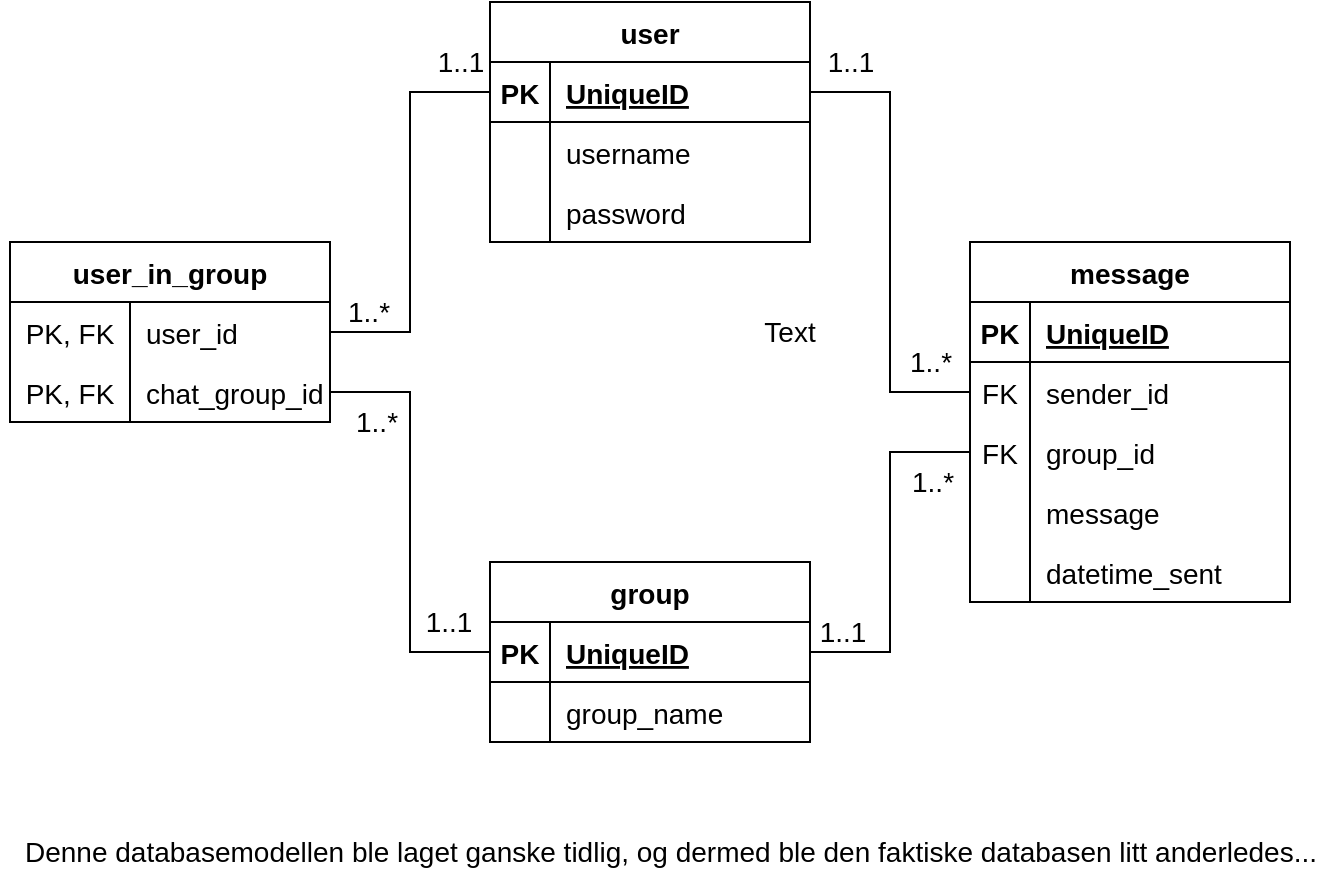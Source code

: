<mxfile version="20.3.0" type="device"><diagram id="-7TMKC27cqOu6A2lqeEe" name="Page-1"><mxGraphModel dx="1422" dy="875" grid="1" gridSize="10" guides="1" tooltips="1" connect="1" arrows="1" fold="1" page="1" pageScale="1" pageWidth="1100" pageHeight="850" math="0" shadow="0"><root><mxCell id="0"/><mxCell id="1" parent="0"/><mxCell id="YofD9hKOq1BK3t21zVCI-1" value="user" style="shape=table;startSize=30;container=1;collapsible=1;childLayout=tableLayout;fixedRows=1;rowLines=0;fontStyle=1;align=center;resizeLast=1;fontSize=14;" parent="1" vertex="1"><mxGeometry x="400" y="280" width="160" height="120" as="geometry"/></mxCell><mxCell id="YofD9hKOq1BK3t21zVCI-2" value="" style="shape=tableRow;horizontal=0;startSize=0;swimlaneHead=0;swimlaneBody=0;fillColor=none;collapsible=0;dropTarget=0;points=[[0,0.5],[1,0.5]];portConstraint=eastwest;top=0;left=0;right=0;bottom=1;fontSize=14;" parent="YofD9hKOq1BK3t21zVCI-1" vertex="1"><mxGeometry y="30" width="160" height="30" as="geometry"/></mxCell><mxCell id="YofD9hKOq1BK3t21zVCI-3" value="PK" style="shape=partialRectangle;connectable=0;fillColor=none;top=0;left=0;bottom=0;right=0;fontStyle=1;overflow=hidden;fontSize=14;" parent="YofD9hKOq1BK3t21zVCI-2" vertex="1"><mxGeometry width="30" height="30" as="geometry"><mxRectangle width="30" height="30" as="alternateBounds"/></mxGeometry></mxCell><mxCell id="YofD9hKOq1BK3t21zVCI-4" value="UniqueID" style="shape=partialRectangle;connectable=0;fillColor=none;top=0;left=0;bottom=0;right=0;align=left;spacingLeft=6;fontStyle=5;overflow=hidden;fontSize=14;" parent="YofD9hKOq1BK3t21zVCI-2" vertex="1"><mxGeometry x="30" width="130" height="30" as="geometry"><mxRectangle width="130" height="30" as="alternateBounds"/></mxGeometry></mxCell><mxCell id="YofD9hKOq1BK3t21zVCI-5" value="" style="shape=tableRow;horizontal=0;startSize=0;swimlaneHead=0;swimlaneBody=0;fillColor=none;collapsible=0;dropTarget=0;points=[[0,0.5],[1,0.5]];portConstraint=eastwest;top=0;left=0;right=0;bottom=0;fontSize=14;" parent="YofD9hKOq1BK3t21zVCI-1" vertex="1"><mxGeometry y="60" width="160" height="30" as="geometry"/></mxCell><mxCell id="YofD9hKOq1BK3t21zVCI-6" value="" style="shape=partialRectangle;connectable=0;fillColor=none;top=0;left=0;bottom=0;right=0;editable=1;overflow=hidden;fontSize=14;" parent="YofD9hKOq1BK3t21zVCI-5" vertex="1"><mxGeometry width="30" height="30" as="geometry"><mxRectangle width="30" height="30" as="alternateBounds"/></mxGeometry></mxCell><mxCell id="YofD9hKOq1BK3t21zVCI-7" value="username" style="shape=partialRectangle;connectable=0;fillColor=none;top=0;left=0;bottom=0;right=0;align=left;spacingLeft=6;overflow=hidden;fontSize=14;" parent="YofD9hKOq1BK3t21zVCI-5" vertex="1"><mxGeometry x="30" width="130" height="30" as="geometry"><mxRectangle width="130" height="30" as="alternateBounds"/></mxGeometry></mxCell><mxCell id="YofD9hKOq1BK3t21zVCI-74" value="" style="shape=tableRow;horizontal=0;startSize=0;swimlaneHead=0;swimlaneBody=0;fillColor=none;collapsible=0;dropTarget=0;points=[[0,0.5],[1,0.5]];portConstraint=eastwest;top=0;left=0;right=0;bottom=0;fontSize=14;" parent="YofD9hKOq1BK3t21zVCI-1" vertex="1"><mxGeometry y="90" width="160" height="30" as="geometry"/></mxCell><mxCell id="YofD9hKOq1BK3t21zVCI-75" value="" style="shape=partialRectangle;connectable=0;fillColor=none;top=0;left=0;bottom=0;right=0;editable=1;overflow=hidden;fontSize=14;" parent="YofD9hKOq1BK3t21zVCI-74" vertex="1"><mxGeometry width="30" height="30" as="geometry"><mxRectangle width="30" height="30" as="alternateBounds"/></mxGeometry></mxCell><mxCell id="YofD9hKOq1BK3t21zVCI-76" value="password" style="shape=partialRectangle;connectable=0;fillColor=none;top=0;left=0;bottom=0;right=0;align=left;spacingLeft=6;overflow=hidden;fontSize=14;" parent="YofD9hKOq1BK3t21zVCI-74" vertex="1"><mxGeometry x="30" width="130" height="30" as="geometry"><mxRectangle width="130" height="30" as="alternateBounds"/></mxGeometry></mxCell><mxCell id="YofD9hKOq1BK3t21zVCI-43" style="edgeStyle=elbowEdgeStyle;rounded=0;orthogonalLoop=1;jettySize=auto;html=1;entryX=0;entryY=0.5;entryDx=0;entryDy=0;endArrow=none;endFill=0;exitX=1;exitY=0.5;exitDx=0;exitDy=0;fontSize=14;" parent="1" source="YofD9hKOq1BK3t21zVCI-15" target="YofD9hKOq1BK3t21zVCI-35" edge="1"><mxGeometry relative="1" as="geometry"><Array as="points"><mxPoint x="600" y="590"/></Array></mxGeometry></mxCell><mxCell id="YofD9hKOq1BK3t21zVCI-72" value="1..*" style="edgeLabel;html=1;align=center;verticalAlign=middle;resizable=0;points=[];fontSize=14;" parent="YofD9hKOq1BK3t21zVCI-43" vertex="1" connectable="0"><mxGeometry x="0.704" relative="1" as="geometry"><mxPoint x="7" y="15" as="offset"/></mxGeometry></mxCell><mxCell id="YofD9hKOq1BK3t21zVCI-73" value="1..1" style="edgeLabel;html=1;align=center;verticalAlign=middle;resizable=0;points=[];fontSize=14;" parent="YofD9hKOq1BK3t21zVCI-43" vertex="1" connectable="0"><mxGeometry x="-0.82" y="1" relative="1" as="geometry"><mxPoint y="-9" as="offset"/></mxGeometry></mxCell><mxCell id="YofD9hKOq1BK3t21zVCI-14" value="group" style="shape=table;startSize=30;container=1;collapsible=1;childLayout=tableLayout;fixedRows=1;rowLines=0;fontStyle=1;align=center;resizeLast=1;fontSize=14;" parent="1" vertex="1"><mxGeometry x="400" y="560" width="160" height="90" as="geometry"/></mxCell><mxCell id="YofD9hKOq1BK3t21zVCI-15" value="" style="shape=tableRow;horizontal=0;startSize=0;swimlaneHead=0;swimlaneBody=0;fillColor=none;collapsible=0;dropTarget=0;points=[[0,0.5],[1,0.5]];portConstraint=eastwest;top=0;left=0;right=0;bottom=1;fontSize=14;" parent="YofD9hKOq1BK3t21zVCI-14" vertex="1"><mxGeometry y="30" width="160" height="30" as="geometry"/></mxCell><mxCell id="YofD9hKOq1BK3t21zVCI-16" value="PK" style="shape=partialRectangle;connectable=0;fillColor=none;top=0;left=0;bottom=0;right=0;fontStyle=1;overflow=hidden;fontSize=14;" parent="YofD9hKOq1BK3t21zVCI-15" vertex="1"><mxGeometry width="30" height="30" as="geometry"><mxRectangle width="30" height="30" as="alternateBounds"/></mxGeometry></mxCell><mxCell id="YofD9hKOq1BK3t21zVCI-17" value="UniqueID" style="shape=partialRectangle;connectable=0;fillColor=none;top=0;left=0;bottom=0;right=0;align=left;spacingLeft=6;fontStyle=5;overflow=hidden;fontSize=14;" parent="YofD9hKOq1BK3t21zVCI-15" vertex="1"><mxGeometry x="30" width="130" height="30" as="geometry"><mxRectangle width="130" height="30" as="alternateBounds"/></mxGeometry></mxCell><mxCell id="YofD9hKOq1BK3t21zVCI-77" value="" style="shape=tableRow;horizontal=0;startSize=0;swimlaneHead=0;swimlaneBody=0;fillColor=none;collapsible=0;dropTarget=0;points=[[0,0.5],[1,0.5]];portConstraint=eastwest;top=0;left=0;right=0;bottom=1;fontSize=14;" parent="YofD9hKOq1BK3t21zVCI-14" vertex="1"><mxGeometry y="60" width="160" height="30" as="geometry"/></mxCell><mxCell id="YofD9hKOq1BK3t21zVCI-78" value="" style="shape=partialRectangle;connectable=0;fillColor=none;top=0;left=0;bottom=0;right=0;fontStyle=1;overflow=hidden;fontSize=14;" parent="YofD9hKOq1BK3t21zVCI-77" vertex="1"><mxGeometry width="30" height="30" as="geometry"><mxRectangle width="30" height="30" as="alternateBounds"/></mxGeometry></mxCell><mxCell id="YofD9hKOq1BK3t21zVCI-79" value="group_name" style="shape=partialRectangle;connectable=0;fillColor=none;top=0;left=0;bottom=0;right=0;align=left;spacingLeft=6;fontStyle=0;overflow=hidden;fontSize=14;" parent="YofD9hKOq1BK3t21zVCI-77" vertex="1"><mxGeometry x="30" width="130" height="30" as="geometry"><mxRectangle width="130" height="30" as="alternateBounds"/></mxGeometry></mxCell><mxCell id="YofD9hKOq1BK3t21zVCI-21" value="message" style="shape=table;startSize=30;container=1;collapsible=1;childLayout=tableLayout;fixedRows=1;rowLines=0;fontStyle=1;align=center;resizeLast=1;fontSize=14;" parent="1" vertex="1"><mxGeometry x="640" y="400" width="160" height="180" as="geometry"/></mxCell><mxCell id="YofD9hKOq1BK3t21zVCI-22" value="" style="shape=tableRow;horizontal=0;startSize=0;swimlaneHead=0;swimlaneBody=0;fillColor=none;collapsible=0;dropTarget=0;points=[[0,0.5],[1,0.5]];portConstraint=eastwest;top=0;left=0;right=0;bottom=1;fontSize=14;" parent="YofD9hKOq1BK3t21zVCI-21" vertex="1"><mxGeometry y="30" width="160" height="30" as="geometry"/></mxCell><mxCell id="YofD9hKOq1BK3t21zVCI-23" value="PK" style="shape=partialRectangle;connectable=0;fillColor=none;top=0;left=0;bottom=0;right=0;fontStyle=1;overflow=hidden;fontSize=14;" parent="YofD9hKOq1BK3t21zVCI-22" vertex="1"><mxGeometry width="30" height="30" as="geometry"><mxRectangle width="30" height="30" as="alternateBounds"/></mxGeometry></mxCell><mxCell id="YofD9hKOq1BK3t21zVCI-24" value="UniqueID" style="shape=partialRectangle;connectable=0;fillColor=none;top=0;left=0;bottom=0;right=0;align=left;spacingLeft=6;fontStyle=5;overflow=hidden;fontSize=14;" parent="YofD9hKOq1BK3t21zVCI-22" vertex="1"><mxGeometry x="30" width="130" height="30" as="geometry"><mxRectangle width="130" height="30" as="alternateBounds"/></mxGeometry></mxCell><mxCell id="YofD9hKOq1BK3t21zVCI-25" value="" style="shape=tableRow;horizontal=0;startSize=0;swimlaneHead=0;swimlaneBody=0;fillColor=none;collapsible=0;dropTarget=0;points=[[0,0.5],[1,0.5]];portConstraint=eastwest;top=0;left=0;right=0;bottom=0;fontSize=14;" parent="YofD9hKOq1BK3t21zVCI-21" vertex="1"><mxGeometry y="60" width="160" height="30" as="geometry"/></mxCell><mxCell id="YofD9hKOq1BK3t21zVCI-26" value="FK" style="shape=partialRectangle;connectable=0;fillColor=none;top=0;left=0;bottom=0;right=0;editable=1;overflow=hidden;fontSize=14;" parent="YofD9hKOq1BK3t21zVCI-25" vertex="1"><mxGeometry width="30" height="30" as="geometry"><mxRectangle width="30" height="30" as="alternateBounds"/></mxGeometry></mxCell><mxCell id="YofD9hKOq1BK3t21zVCI-27" value="sender_id" style="shape=partialRectangle;connectable=0;fillColor=none;top=0;left=0;bottom=0;right=0;align=left;spacingLeft=6;overflow=hidden;fontSize=14;" parent="YofD9hKOq1BK3t21zVCI-25" vertex="1"><mxGeometry x="30" width="130" height="30" as="geometry"><mxRectangle width="130" height="30" as="alternateBounds"/></mxGeometry></mxCell><mxCell id="YofD9hKOq1BK3t21zVCI-35" value="" style="shape=tableRow;horizontal=0;startSize=0;swimlaneHead=0;swimlaneBody=0;fillColor=none;collapsible=0;dropTarget=0;points=[[0,0.5],[1,0.5]];portConstraint=eastwest;top=0;left=0;right=0;bottom=0;fontSize=14;" parent="YofD9hKOq1BK3t21zVCI-21" vertex="1"><mxGeometry y="90" width="160" height="30" as="geometry"/></mxCell><mxCell id="YofD9hKOq1BK3t21zVCI-36" value="FK" style="shape=partialRectangle;connectable=0;fillColor=none;top=0;left=0;bottom=0;right=0;editable=1;overflow=hidden;fontSize=14;" parent="YofD9hKOq1BK3t21zVCI-35" vertex="1"><mxGeometry width="30" height="30" as="geometry"><mxRectangle width="30" height="30" as="alternateBounds"/></mxGeometry></mxCell><mxCell id="YofD9hKOq1BK3t21zVCI-37" value="group_id" style="shape=partialRectangle;connectable=0;fillColor=none;top=0;left=0;bottom=0;right=0;align=left;spacingLeft=6;overflow=hidden;fontSize=14;" parent="YofD9hKOq1BK3t21zVCI-35" vertex="1"><mxGeometry x="30" width="130" height="30" as="geometry"><mxRectangle width="130" height="30" as="alternateBounds"/></mxGeometry></mxCell><mxCell id="YofD9hKOq1BK3t21zVCI-38" value="" style="shape=tableRow;horizontal=0;startSize=0;swimlaneHead=0;swimlaneBody=0;fillColor=none;collapsible=0;dropTarget=0;points=[[0,0.5],[1,0.5]];portConstraint=eastwest;top=0;left=0;right=0;bottom=0;fontSize=14;" parent="YofD9hKOq1BK3t21zVCI-21" vertex="1"><mxGeometry y="120" width="160" height="30" as="geometry"/></mxCell><mxCell id="YofD9hKOq1BK3t21zVCI-39" value="" style="shape=partialRectangle;connectable=0;fillColor=none;top=0;left=0;bottom=0;right=0;editable=1;overflow=hidden;fontSize=14;" parent="YofD9hKOq1BK3t21zVCI-38" vertex="1"><mxGeometry width="30" height="30" as="geometry"><mxRectangle width="30" height="30" as="alternateBounds"/></mxGeometry></mxCell><mxCell id="YofD9hKOq1BK3t21zVCI-40" value="message" style="shape=partialRectangle;connectable=0;fillColor=none;top=0;left=0;bottom=0;right=0;align=left;spacingLeft=6;overflow=hidden;fontSize=14;" parent="YofD9hKOq1BK3t21zVCI-38" vertex="1"><mxGeometry x="30" width="130" height="30" as="geometry"><mxRectangle width="130" height="30" as="alternateBounds"/></mxGeometry></mxCell><mxCell id="YofD9hKOq1BK3t21zVCI-62" value="" style="shape=tableRow;horizontal=0;startSize=0;swimlaneHead=0;swimlaneBody=0;fillColor=none;collapsible=0;dropTarget=0;points=[[0,0.5],[1,0.5]];portConstraint=eastwest;top=0;left=0;right=0;bottom=0;fontSize=14;" parent="YofD9hKOq1BK3t21zVCI-21" vertex="1"><mxGeometry y="150" width="160" height="30" as="geometry"/></mxCell><mxCell id="YofD9hKOq1BK3t21zVCI-63" value="" style="shape=partialRectangle;connectable=0;fillColor=none;top=0;left=0;bottom=0;right=0;editable=1;overflow=hidden;fontSize=14;" parent="YofD9hKOq1BK3t21zVCI-62" vertex="1"><mxGeometry width="30" height="30" as="geometry"><mxRectangle width="30" height="30" as="alternateBounds"/></mxGeometry></mxCell><mxCell id="YofD9hKOq1BK3t21zVCI-64" value="datetime_sent" style="shape=partialRectangle;connectable=0;fillColor=none;top=0;left=0;bottom=0;right=0;align=left;spacingLeft=6;overflow=hidden;fontSize=14;" parent="YofD9hKOq1BK3t21zVCI-62" vertex="1"><mxGeometry x="30" width="130" height="30" as="geometry"><mxRectangle width="130" height="30" as="alternateBounds"/></mxGeometry></mxCell><mxCell id="YofD9hKOq1BK3t21zVCI-44" value="user_in_group" style="shape=table;startSize=30;container=1;collapsible=1;childLayout=tableLayout;fixedRows=1;rowLines=0;fontStyle=1;align=center;resizeLast=1;fontSize=14;" parent="1" vertex="1"><mxGeometry x="160" y="400" width="160" height="90" as="geometry"/></mxCell><mxCell id="YofD9hKOq1BK3t21zVCI-48" value="" style="shape=tableRow;horizontal=0;startSize=0;swimlaneHead=0;swimlaneBody=0;fillColor=none;collapsible=0;dropTarget=0;points=[[0,0.5],[1,0.5]];portConstraint=eastwest;top=0;left=0;right=0;bottom=0;fontSize=14;" parent="YofD9hKOq1BK3t21zVCI-44" vertex="1"><mxGeometry y="30" width="160" height="30" as="geometry"/></mxCell><mxCell id="YofD9hKOq1BK3t21zVCI-49" value="PK, FK" style="shape=partialRectangle;connectable=0;fillColor=none;top=0;left=0;bottom=0;right=0;editable=1;overflow=hidden;fontSize=14;" parent="YofD9hKOq1BK3t21zVCI-48" vertex="1"><mxGeometry width="60" height="30" as="geometry"><mxRectangle width="60" height="30" as="alternateBounds"/></mxGeometry></mxCell><mxCell id="YofD9hKOq1BK3t21zVCI-50" value="user_id" style="shape=partialRectangle;connectable=0;fillColor=none;top=0;left=0;bottom=0;right=0;align=left;spacingLeft=6;overflow=hidden;fontSize=14;" parent="YofD9hKOq1BK3t21zVCI-48" vertex="1"><mxGeometry x="60" width="100" height="30" as="geometry"><mxRectangle width="100" height="30" as="alternateBounds"/></mxGeometry></mxCell><mxCell id="YofD9hKOq1BK3t21zVCI-51" value="" style="shape=tableRow;horizontal=0;startSize=0;swimlaneHead=0;swimlaneBody=0;fillColor=none;collapsible=0;dropTarget=0;points=[[0,0.5],[1,0.5]];portConstraint=eastwest;top=0;left=0;right=0;bottom=0;fontSize=14;" parent="YofD9hKOq1BK3t21zVCI-44" vertex="1"><mxGeometry y="60" width="160" height="30" as="geometry"/></mxCell><mxCell id="YofD9hKOq1BK3t21zVCI-52" value="PK, FK" style="shape=partialRectangle;connectable=0;fillColor=none;top=0;left=0;bottom=0;right=0;editable=1;overflow=hidden;fontSize=14;" parent="YofD9hKOq1BK3t21zVCI-51" vertex="1"><mxGeometry width="60" height="30" as="geometry"><mxRectangle width="60" height="30" as="alternateBounds"/></mxGeometry></mxCell><mxCell id="YofD9hKOq1BK3t21zVCI-53" value="chat_group_id" style="shape=partialRectangle;connectable=0;fillColor=none;top=0;left=0;bottom=0;right=0;align=left;spacingLeft=6;overflow=hidden;fontSize=14;" parent="YofD9hKOq1BK3t21zVCI-51" vertex="1"><mxGeometry x="60" width="100" height="30" as="geometry"><mxRectangle width="100" height="30" as="alternateBounds"/></mxGeometry></mxCell><mxCell id="YofD9hKOq1BK3t21zVCI-55" style="edgeStyle=elbowEdgeStyle;rounded=0;orthogonalLoop=1;jettySize=auto;html=1;exitX=0;exitY=0.5;exitDx=0;exitDy=0;entryX=1;entryY=0.5;entryDx=0;entryDy=0;endArrow=none;endFill=0;fontSize=14;" parent="1" source="YofD9hKOq1BK3t21zVCI-2" target="YofD9hKOq1BK3t21zVCI-48" edge="1"><mxGeometry relative="1" as="geometry"><Array as="points"><mxPoint x="360" y="390"/><mxPoint x="310" y="370"/><mxPoint x="280" y="375"/></Array></mxGeometry></mxCell><mxCell id="YofD9hKOq1BK3t21zVCI-67" value="1..*" style="edgeLabel;html=1;align=center;verticalAlign=middle;resizable=0;points=[];fontSize=14;" parent="YofD9hKOq1BK3t21zVCI-55" vertex="1" connectable="0"><mxGeometry x="0.878" y="-1" relative="1" as="geometry"><mxPoint x="7" y="-9" as="offset"/></mxGeometry></mxCell><mxCell id="YofD9hKOq1BK3t21zVCI-69" value="1..1" style="edgeLabel;html=1;align=center;verticalAlign=middle;resizable=0;points=[];fontSize=14;" parent="YofD9hKOq1BK3t21zVCI-55" vertex="1" connectable="0"><mxGeometry x="-0.846" relative="1" as="geometry"><mxPoint y="-15" as="offset"/></mxGeometry></mxCell><mxCell id="YofD9hKOq1BK3t21zVCI-57" style="edgeStyle=elbowEdgeStyle;rounded=0;orthogonalLoop=1;jettySize=auto;html=1;endArrow=none;endFill=0;exitX=0;exitY=0.5;exitDx=0;exitDy=0;entryX=1;entryY=0.5;entryDx=0;entryDy=0;fontSize=14;" parent="1" source="YofD9hKOq1BK3t21zVCI-15" target="YofD9hKOq1BK3t21zVCI-51" edge="1"><mxGeometry relative="1" as="geometry"><mxPoint x="250" y="505" as="targetPoint"/><mxPoint x="290" y="540" as="sourcePoint"/><Array as="points"><mxPoint x="360" y="550"/></Array></mxGeometry></mxCell><mxCell id="YofD9hKOq1BK3t21zVCI-66" value="1..*" style="edgeLabel;html=1;align=center;verticalAlign=middle;resizable=0;points=[];fontSize=14;" parent="YofD9hKOq1BK3t21zVCI-57" vertex="1" connectable="0"><mxGeometry x="0.786" y="1" relative="1" as="geometry"><mxPoint y="14" as="offset"/></mxGeometry></mxCell><mxCell id="YofD9hKOq1BK3t21zVCI-68" value="1..1" style="edgeLabel;html=1;align=center;verticalAlign=middle;resizable=0;points=[];fontSize=14;" parent="YofD9hKOq1BK3t21zVCI-57" vertex="1" connectable="0"><mxGeometry x="-0.776" y="-2" relative="1" as="geometry"><mxPoint x="2" y="-13" as="offset"/></mxGeometry></mxCell><mxCell id="YofD9hKOq1BK3t21zVCI-61" style="edgeStyle=elbowEdgeStyle;rounded=0;orthogonalLoop=1;jettySize=auto;html=1;exitX=1;exitY=0.5;exitDx=0;exitDy=0;entryX=0;entryY=0.5;entryDx=0;entryDy=0;endArrow=none;endFill=0;fontSize=14;" parent="1" source="YofD9hKOq1BK3t21zVCI-2" target="YofD9hKOq1BK3t21zVCI-25" edge="1"><mxGeometry relative="1" as="geometry"/></mxCell><mxCell id="YofD9hKOq1BK3t21zVCI-70" value="1..1" style="edgeLabel;html=1;align=center;verticalAlign=middle;resizable=0;points=[];fontSize=14;" parent="YofD9hKOq1BK3t21zVCI-61" vertex="1" connectable="0"><mxGeometry x="-0.895" y="-1" relative="1" as="geometry"><mxPoint x="8" y="-16" as="offset"/></mxGeometry></mxCell><mxCell id="YofD9hKOq1BK3t21zVCI-71" value="1..*" style="edgeLabel;html=1;align=center;verticalAlign=middle;resizable=0;points=[];fontSize=14;" parent="YofD9hKOq1BK3t21zVCI-61" vertex="1" connectable="0"><mxGeometry x="0.763" y="1" relative="1" as="geometry"><mxPoint x="7" y="-14" as="offset"/></mxGeometry></mxCell><mxCell id="YofD9hKOq1BK3t21zVCI-65" style="edgeStyle=elbowEdgeStyle;rounded=0;orthogonalLoop=1;jettySize=auto;html=1;exitX=0.25;exitY=0;exitDx=0;exitDy=0;endArrow=none;endFill=0;fontSize=14;" parent="1" source="YofD9hKOq1BK3t21zVCI-1" target="YofD9hKOq1BK3t21zVCI-1" edge="1"><mxGeometry relative="1" as="geometry"/></mxCell><mxCell id="04TZ5AmitIP3I8pGM24G-1" value="Text" style="text;html=1;strokeColor=none;fillColor=none;align=center;verticalAlign=middle;whiteSpace=wrap;rounded=0;fontSize=14;" parent="1" vertex="1"><mxGeometry x="520" y="430" width="60" height="30" as="geometry"/></mxCell><mxCell id="04TZ5AmitIP3I8pGM24G-2" value="Denne databasemodellen ble laget ganske tidlig, og dermed ble den faktiske databasen litt anderledes..." style="text;html=1;align=center;verticalAlign=middle;resizable=0;points=[];autosize=1;strokeColor=none;fillColor=none;fontSize=14;" parent="1" vertex="1"><mxGeometry x="155" y="690" width="670" height="30" as="geometry"/></mxCell></root></mxGraphModel></diagram></mxfile>